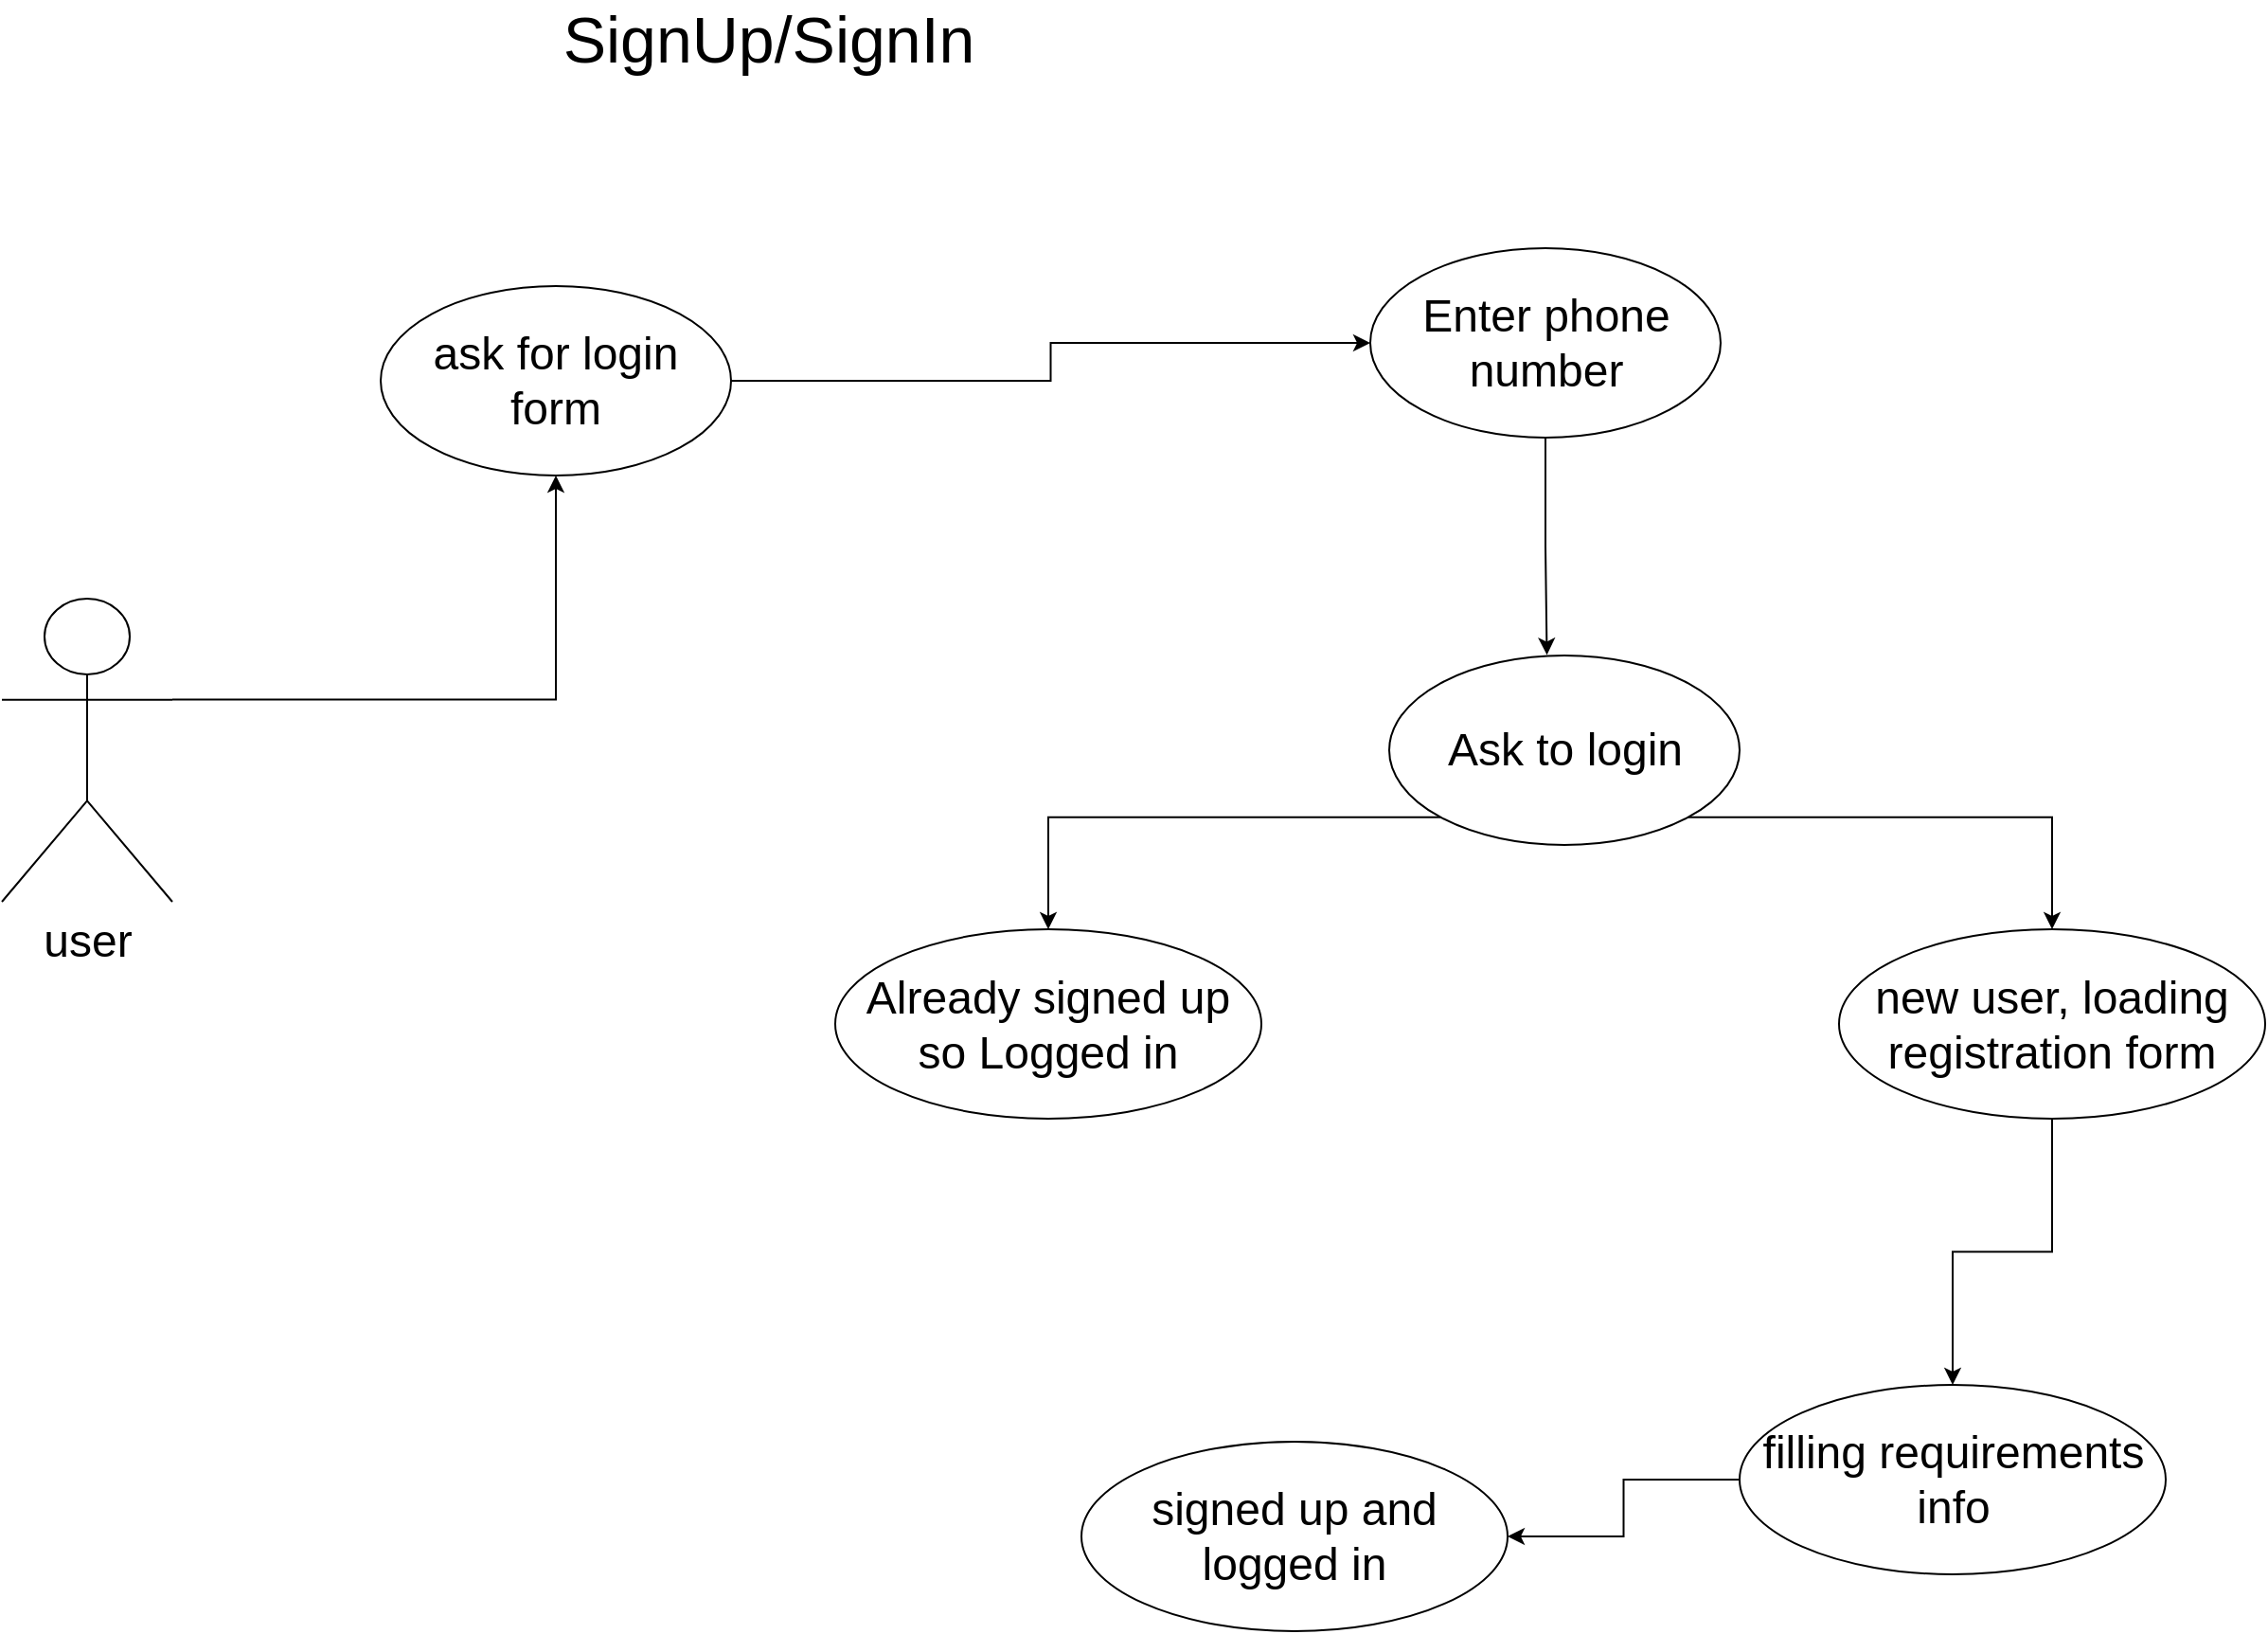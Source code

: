 <mxfile version="10.6.0" type="github"><diagram id="Jn3EEvx-afWV9pZab_13" name="Page-1"><mxGraphModel dx="1530" dy="1107" grid="1" gridSize="10" guides="1" tooltips="1" connect="1" arrows="1" fold="1" page="1" pageScale="1" pageWidth="850" pageHeight="1100" math="0" shadow="0"><root><mxCell id="0"/><mxCell id="1" parent="0"/><mxCell id="ADSeWft-DFdcZ_2G2r-L-12" style="edgeStyle=orthogonalEdgeStyle;rounded=0;orthogonalLoop=1;jettySize=auto;html=1;exitX=1;exitY=0.333;exitDx=0;exitDy=0;exitPerimeter=0;fontSize=24;" edge="1" parent="1" source="ADSeWft-DFdcZ_2G2r-L-1" target="ADSeWft-DFdcZ_2G2r-L-11"><mxGeometry relative="1" as="geometry"/></mxCell><mxCell id="ADSeWft-DFdcZ_2G2r-L-1" value="user&lt;br style=&quot;font-size: 24px;&quot;&gt;" style="shape=umlActor;verticalLabelPosition=bottom;labelBackgroundColor=#ffffff;verticalAlign=top;html=1;outlineConnect=0;fontSize=24;" vertex="1" parent="1"><mxGeometry x="30" y="375" width="90" height="160" as="geometry"/></mxCell><mxCell id="ADSeWft-DFdcZ_2G2r-L-3" value="&lt;font style=&quot;font-size: 34px&quot;&gt;SignUp/SignIn&lt;/font&gt;" style="text;html=1;strokeColor=none;fillColor=none;align=center;verticalAlign=middle;whiteSpace=wrap;rounded=0;" vertex="1" parent="1"><mxGeometry x="415" y="70" width="40" height="20" as="geometry"/></mxCell><mxCell id="ADSeWft-DFdcZ_2G2r-L-16" style="edgeStyle=orthogonalEdgeStyle;rounded=0;orthogonalLoop=1;jettySize=auto;html=1;exitX=1;exitY=0.5;exitDx=0;exitDy=0;entryX=0;entryY=0.5;entryDx=0;entryDy=0;fontSize=24;fontColor=#000000;" edge="1" parent="1" source="ADSeWft-DFdcZ_2G2r-L-11" target="ADSeWft-DFdcZ_2G2r-L-15"><mxGeometry relative="1" as="geometry"/></mxCell><mxCell id="ADSeWft-DFdcZ_2G2r-L-11" value="ask for login form" style="ellipse;whiteSpace=wrap;html=1;fontSize=24;" vertex="1" parent="1"><mxGeometry x="230" y="210" width="185" height="100" as="geometry"/></mxCell><mxCell id="ADSeWft-DFdcZ_2G2r-L-18" style="edgeStyle=orthogonalEdgeStyle;rounded=0;orthogonalLoop=1;jettySize=auto;html=1;exitX=0.5;exitY=1;exitDx=0;exitDy=0;entryX=0.45;entryY=-0.003;entryDx=0;entryDy=0;entryPerimeter=0;fontSize=24;fontColor=#000000;" edge="1" parent="1" source="ADSeWft-DFdcZ_2G2r-L-15" target="ADSeWft-DFdcZ_2G2r-L-17"><mxGeometry relative="1" as="geometry"/></mxCell><mxCell id="ADSeWft-DFdcZ_2G2r-L-15" value="Enter phone number" style="ellipse;whiteSpace=wrap;html=1;fontSize=24;" vertex="1" parent="1"><mxGeometry x="752.5" y="190" width="185" height="100" as="geometry"/></mxCell><mxCell id="ADSeWft-DFdcZ_2G2r-L-20" style="edgeStyle=orthogonalEdgeStyle;rounded=0;orthogonalLoop=1;jettySize=auto;html=1;exitX=0;exitY=1;exitDx=0;exitDy=0;fontSize=24;fontColor=#000000;entryX=0.5;entryY=0;entryDx=0;entryDy=0;" edge="1" parent="1" source="ADSeWft-DFdcZ_2G2r-L-17" target="ADSeWft-DFdcZ_2G2r-L-19"><mxGeometry relative="1" as="geometry"><mxPoint x="350" y="550" as="targetPoint"/></mxGeometry></mxCell><mxCell id="ADSeWft-DFdcZ_2G2r-L-22" style="edgeStyle=orthogonalEdgeStyle;rounded=0;orthogonalLoop=1;jettySize=auto;html=1;exitX=1;exitY=1;exitDx=0;exitDy=0;fontSize=24;fontColor=#000000;entryX=0.5;entryY=0;entryDx=0;entryDy=0;" edge="1" parent="1" source="ADSeWft-DFdcZ_2G2r-L-17" target="ADSeWft-DFdcZ_2G2r-L-21"><mxGeometry relative="1" as="geometry"><mxPoint x="1153" y="540" as="targetPoint"/></mxGeometry></mxCell><mxCell id="ADSeWft-DFdcZ_2G2r-L-17" value="Ask to login" style="ellipse;whiteSpace=wrap;html=1;fontSize=24;" vertex="1" parent="1"><mxGeometry x="762.5" y="405" width="185" height="100" as="geometry"/></mxCell><mxCell id="ADSeWft-DFdcZ_2G2r-L-19" value="Already signed up so Logged in" style="ellipse;whiteSpace=wrap;html=1;fontSize=24;" vertex="1" parent="1"><mxGeometry x="470" y="549.5" width="225" height="100" as="geometry"/></mxCell><mxCell id="ADSeWft-DFdcZ_2G2r-L-25" style="edgeStyle=orthogonalEdgeStyle;rounded=0;orthogonalLoop=1;jettySize=auto;html=1;exitX=0.5;exitY=1;exitDx=0;exitDy=0;entryX=0.5;entryY=0;entryDx=0;entryDy=0;fontSize=24;fontColor=#000000;" edge="1" parent="1" source="ADSeWft-DFdcZ_2G2r-L-21" target="ADSeWft-DFdcZ_2G2r-L-24"><mxGeometry relative="1" as="geometry"/></mxCell><mxCell id="ADSeWft-DFdcZ_2G2r-L-21" value="new user, loading&lt;br&gt;registration form&lt;br&gt;" style="ellipse;whiteSpace=wrap;html=1;fontSize=24;" vertex="1" parent="1"><mxGeometry x="1000" y="549.5" width="225" height="100" as="geometry"/></mxCell><mxCell id="ADSeWft-DFdcZ_2G2r-L-28" style="edgeStyle=orthogonalEdgeStyle;rounded=0;orthogonalLoop=1;jettySize=auto;html=1;exitX=0;exitY=0.5;exitDx=0;exitDy=0;entryX=1;entryY=0.5;entryDx=0;entryDy=0;fontSize=24;fontColor=#000000;" edge="1" parent="1" source="ADSeWft-DFdcZ_2G2r-L-24" target="ADSeWft-DFdcZ_2G2r-L-27"><mxGeometry relative="1" as="geometry"/></mxCell><mxCell id="ADSeWft-DFdcZ_2G2r-L-24" value="filling requirements info&lt;br&gt;" style="ellipse;whiteSpace=wrap;html=1;fontSize=24;" vertex="1" parent="1"><mxGeometry x="947.5" y="790" width="225" height="100" as="geometry"/></mxCell><mxCell id="ADSeWft-DFdcZ_2G2r-L-27" value="signed up and logged in&lt;br&gt;" style="ellipse;whiteSpace=wrap;html=1;fontSize=24;" vertex="1" parent="1"><mxGeometry x="600" y="820" width="225" height="100" as="geometry"/></mxCell></root></mxGraphModel></diagram></mxfile>